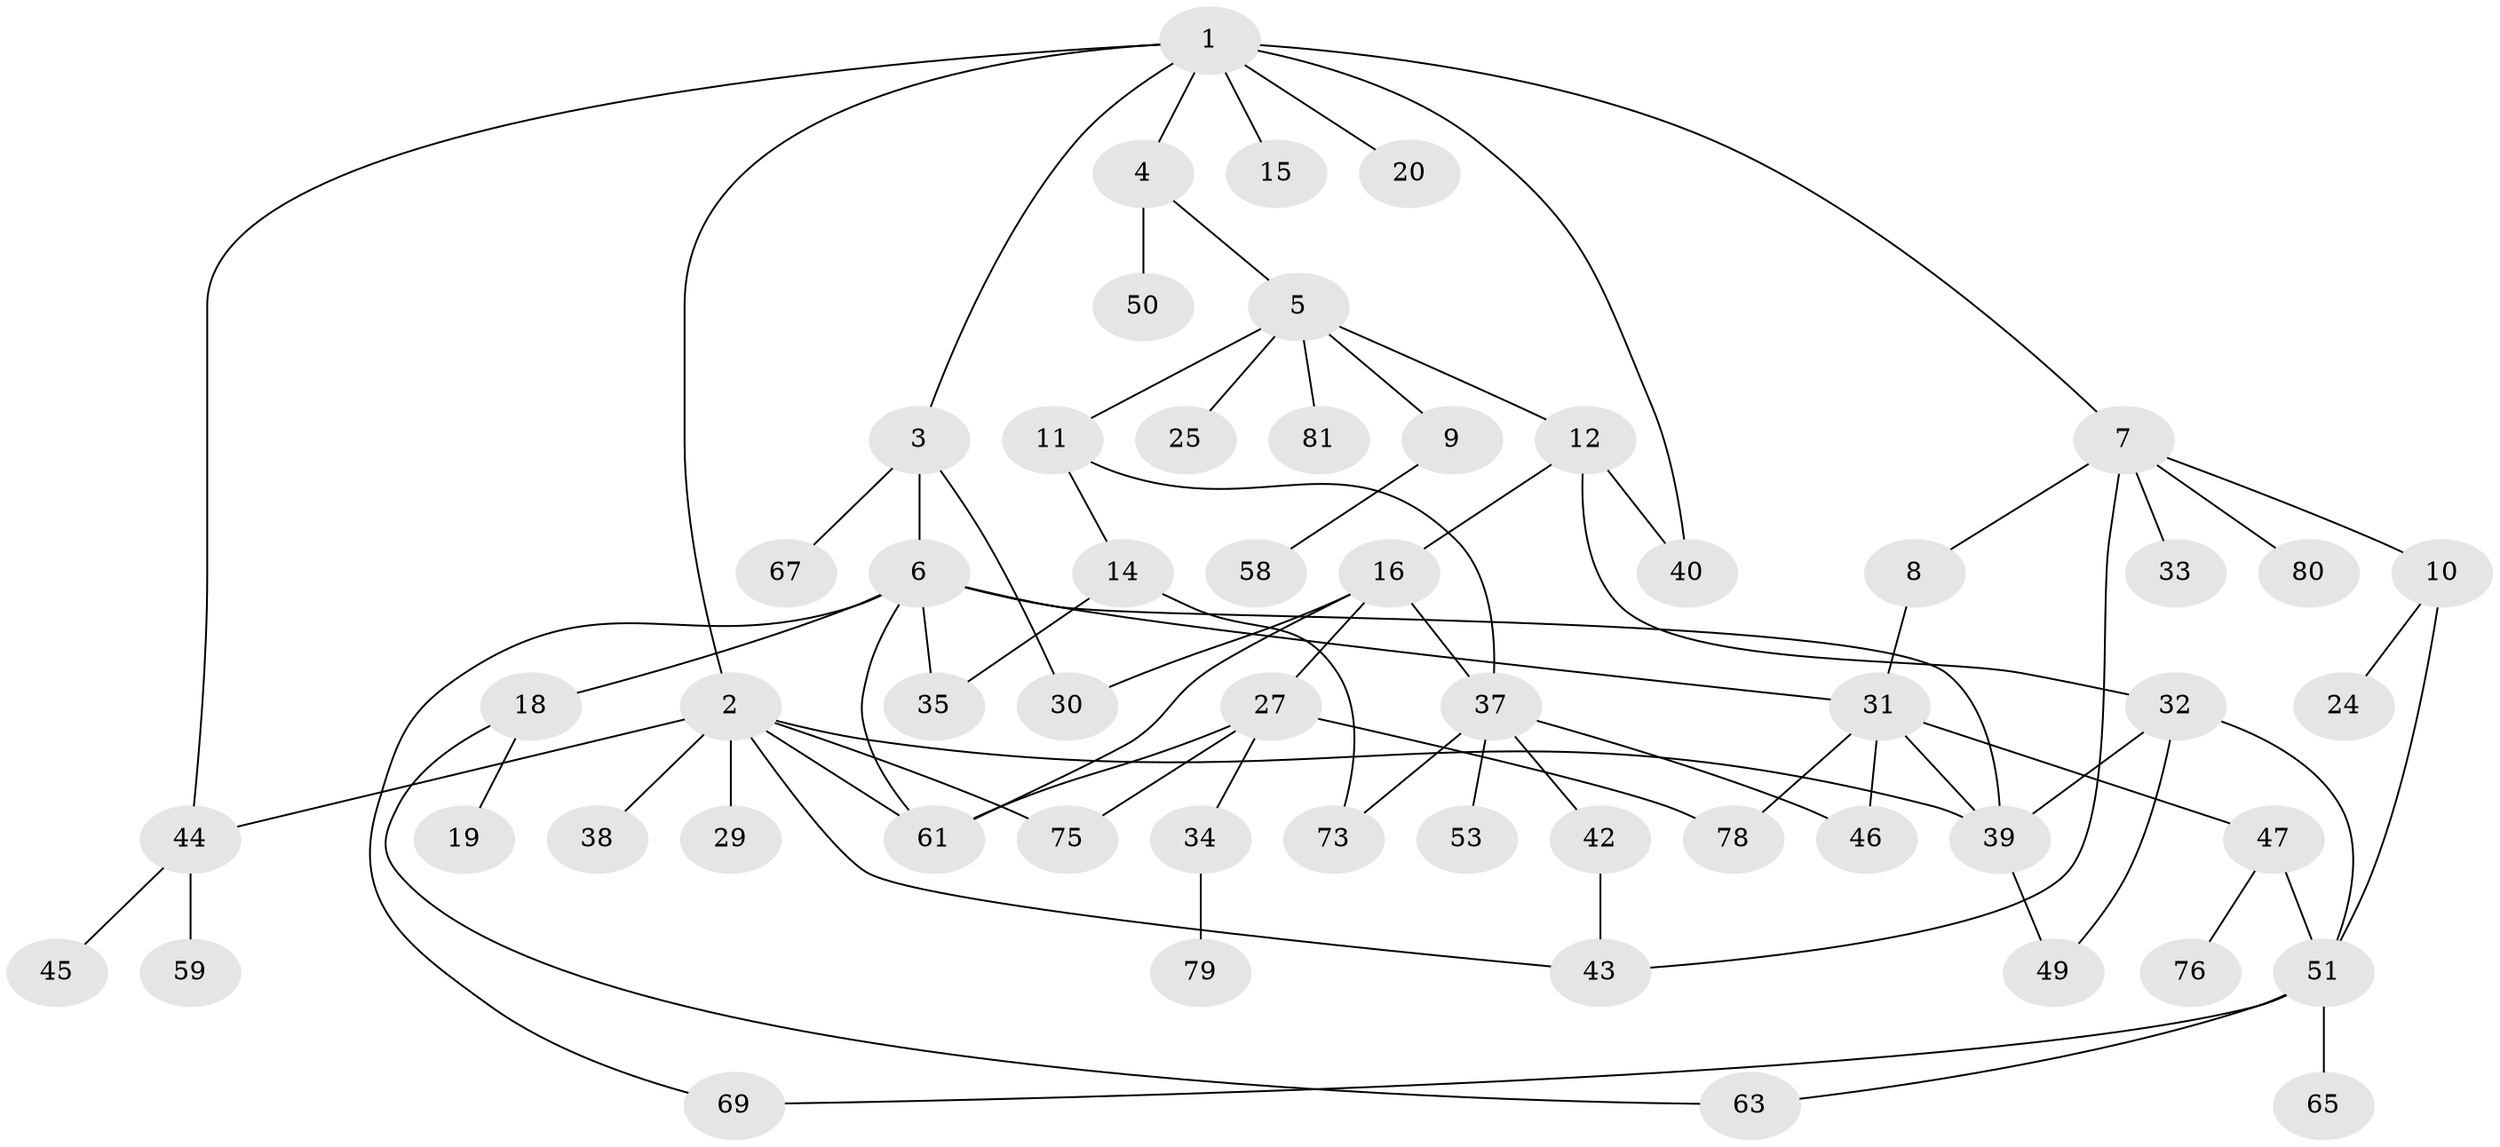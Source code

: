 // Generated by graph-tools (version 1.1) at 2025/23/03/03/25 07:23:33]
// undirected, 56 vertices, 78 edges
graph export_dot {
graph [start="1"]
  node [color=gray90,style=filled];
  1 [super="+17"];
  2 [super="+64"];
  3 [super="+22"];
  4;
  5 [super="+62"];
  6 [super="+26"];
  7 [super="+66"];
  8 [super="+23"];
  9 [super="+21"];
  10;
  11;
  12 [super="+13"];
  14 [super="+70"];
  15;
  16 [super="+52"];
  18 [super="+28"];
  19;
  20 [super="+57"];
  24;
  25;
  27;
  29;
  30;
  31 [super="+77"];
  32 [super="+36"];
  33;
  34 [super="+68"];
  35;
  37 [super="+60"];
  38;
  39 [super="+41"];
  40;
  42;
  43 [super="+48"];
  44 [super="+72"];
  45;
  46;
  47 [super="+54"];
  49 [super="+56"];
  50;
  51 [super="+55"];
  53 [super="+74"];
  58;
  59;
  61 [super="+71"];
  63;
  65;
  67;
  69;
  73;
  75;
  76;
  78;
  79;
  80;
  81;
  1 -- 2;
  1 -- 3;
  1 -- 4;
  1 -- 7;
  1 -- 15;
  1 -- 20;
  1 -- 40;
  1 -- 44;
  2 -- 29;
  2 -- 38;
  2 -- 44;
  2 -- 75;
  2 -- 61;
  2 -- 43;
  2 -- 39;
  3 -- 6;
  3 -- 67;
  3 -- 30;
  4 -- 5;
  4 -- 50;
  5 -- 9;
  5 -- 11;
  5 -- 12;
  5 -- 25;
  5 -- 81;
  6 -- 18 [weight=2];
  6 -- 31;
  6 -- 39;
  6 -- 35;
  6 -- 69;
  6 -- 61;
  7 -- 8;
  7 -- 10;
  7 -- 33;
  7 -- 80;
  7 -- 43;
  8 -- 31;
  9 -- 58;
  10 -- 24;
  10 -- 51;
  11 -- 14;
  11 -- 37;
  12 -- 16;
  12 -- 32;
  12 -- 40;
  14 -- 73;
  14 -- 35;
  16 -- 27;
  16 -- 61;
  16 -- 37;
  16 -- 30;
  18 -- 19;
  18 -- 63;
  27 -- 34;
  27 -- 61;
  27 -- 75;
  27 -- 78;
  31 -- 47;
  31 -- 78;
  31 -- 46;
  31 -- 39;
  32 -- 51;
  32 -- 49;
  32 -- 39;
  34 -- 79;
  37 -- 42 [weight=2];
  37 -- 46;
  37 -- 53;
  37 -- 73;
  39 -- 49;
  42 -- 43;
  44 -- 45;
  44 -- 59;
  47 -- 51;
  47 -- 76;
  51 -- 65;
  51 -- 69;
  51 -- 63;
}
